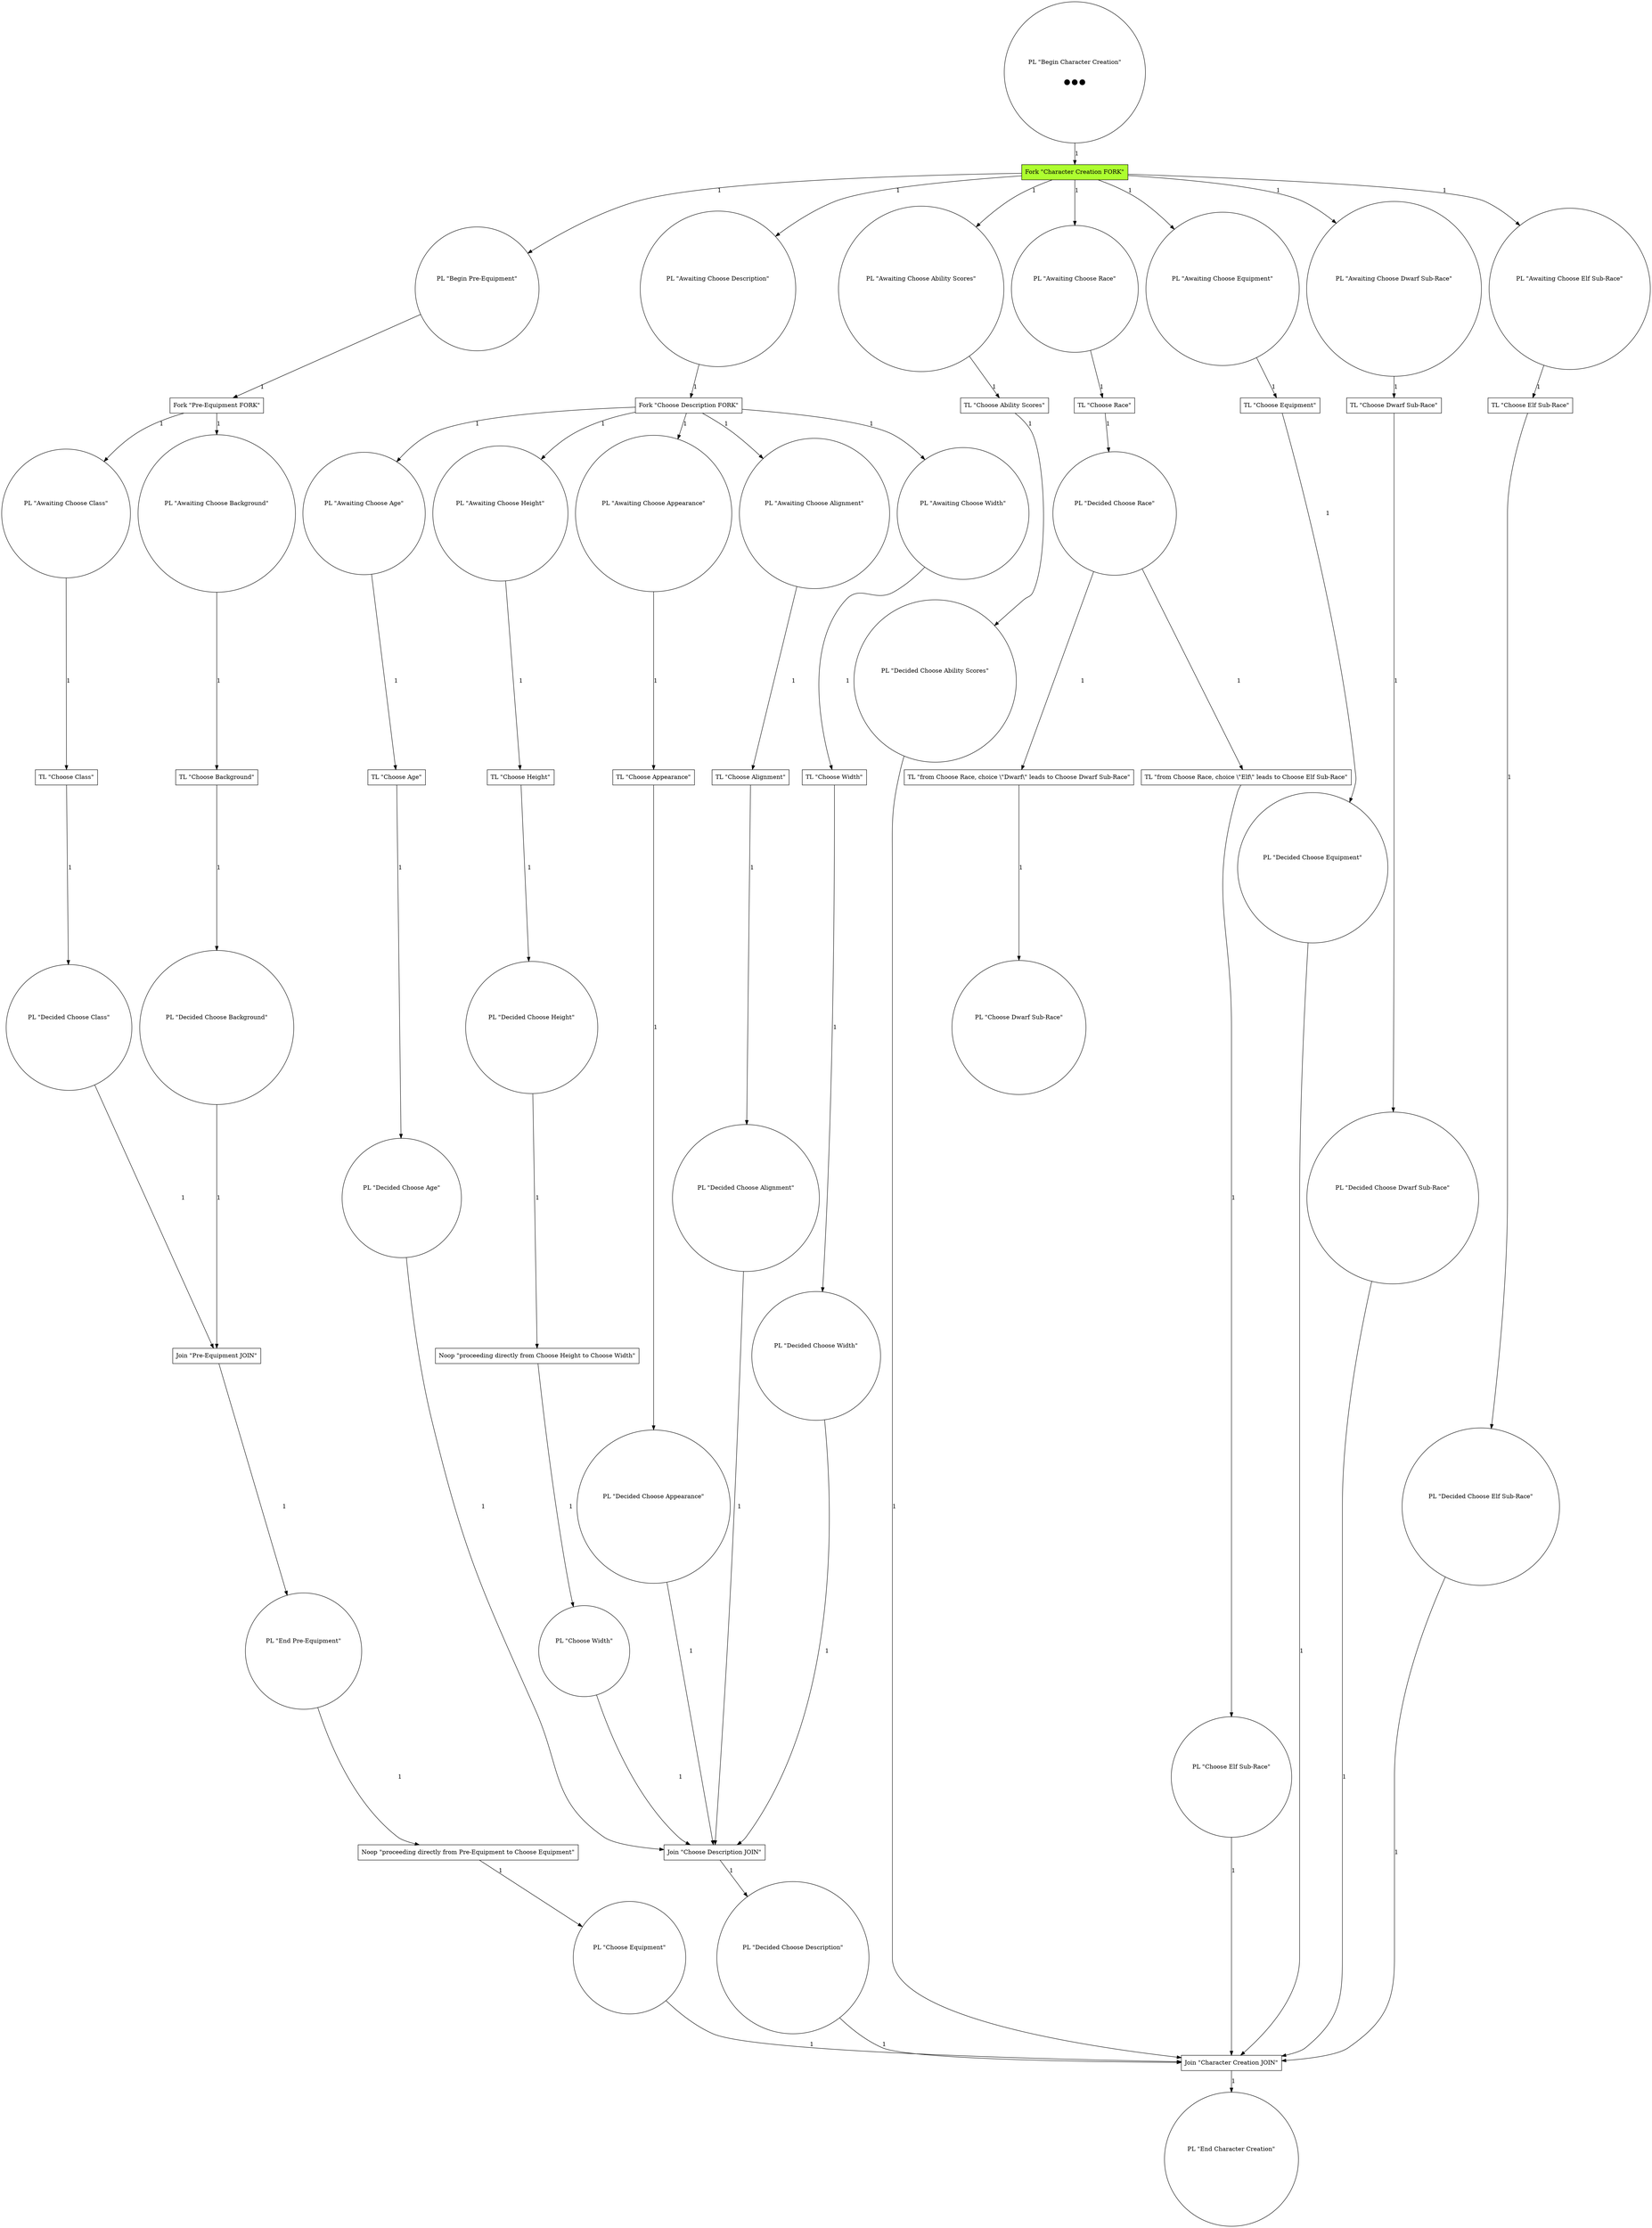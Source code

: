 digraph {
    1 [label="PL \"Begin Character Creation\"\n\n\n ⬤ ⬤ ⬤ "
      ,shape=circle];
    2 [label="PL \"Begin Pre-Equipment\"\n\n\n "
      ,shape=circle];
    3 [label="PL \"Awaiting Choose Class\"\n\n\n "
      ,shape=circle];
    4 [label="PL \"Decided Choose Class\"\n\n\n "
      ,shape=circle];
    5 [label="PL \"Awaiting Choose Background\"\n\n\n "
      ,shape=circle];
    6 [label="PL \"Decided Choose Background\"\n\n\n "
      ,shape=circle];
    7 [label="PL \"End Pre-Equipment\"\n\n\n "
      ,shape=circle];
    8 [label="PL \"Choose Equipment\"\n\n\n "
      ,shape=circle];
    9 [label="PL \"Awaiting Choose Description\"\n\n\n "
      ,shape=circle];
    10 [label="PL \"Awaiting Choose Age\"\n\n\n "
       ,shape=circle];
    11 [label="PL \"Decided Choose Age\"\n\n\n "
       ,shape=circle];
    12 [label="PL \"Awaiting Choose Height\"\n\n\n "
       ,shape=circle];
    13 [label="PL \"Decided Choose Height\"\n\n\n "
       ,shape=circle];
    14 [label="PL \"Choose Width\"\n\n\n "
       ,shape=circle];
    15 [label="PL \"Awaiting Choose Appearance\"\n\n\n "
       ,shape=circle];
    16 [label="PL \"Decided Choose Appearance\"\n\n\n "
       ,shape=circle];
    17 [label="PL \"Awaiting Choose Alignment\"\n\n\n "
       ,shape=circle];
    18 [label="PL \"Decided Choose Alignment\"\n\n\n "
       ,shape=circle];
    19 [label="PL \"Awaiting Choose Width\"\n\n\n "
       ,shape=circle];
    20 [label="PL \"Decided Choose Width\"\n\n\n "
       ,shape=circle];
    21 [label="PL \"Decided Choose Description\"\n\n\n "
       ,shape=circle];
    22 [label="PL \"Awaiting Choose Ability Scores\"\n\n\n "
       ,shape=circle];
    23 [label="PL \"Decided Choose Ability Scores\"\n\n\n "
       ,shape=circle];
    24 [label="PL \"Awaiting Choose Race\"\n\n\n "
       ,shape=circle];
    25 [label="PL \"Decided Choose Race\"\n\n\n "
       ,shape=circle];
    26 [label="PL \"Choose Dwarf Sub-Race\"\n\n\n "
       ,shape=circle];
    27 [label="PL \"Choose Elf Sub-Race\"\n\n\n "
       ,shape=circle];
    28 [label="PL \"Awaiting Choose Equipment\"\n\n\n "
       ,shape=circle];
    29 [label="PL \"Decided Choose Equipment\"\n\n\n "
       ,shape=circle];
    30 [label="PL \"Awaiting Choose Dwarf Sub-Race\"\n\n\n "
       ,shape=circle];
    31 [label="PL \"Decided Choose Dwarf Sub-Race\"\n\n\n "
       ,shape=circle];
    32 [label="PL \"Awaiting Choose Elf Sub-Race\"\n\n\n "
       ,shape=circle];
    33 [label="PL \"Decided Choose Elf Sub-Race\"\n\n\n "
       ,shape=circle];
    34 [label="PL \"End Character Creation\"\n\n\n "
       ,shape=circle];
    35 [label="Fork \"Character Creation FORK\""
       ,shape=box
       ,style=filled
       ,fillcolor=greenyellow];
    36 [label="Fork \"Pre-Equipment FORK\""
       ,shape=box];
    37 [label="TL \"Choose Class\""
       ,shape=box];
    38 [label="TL \"Choose Background\""
       ,shape=box];
    39 [label="Join \"Pre-Equipment JOIN\""
       ,shape=box];
    40 [label="Noop \"proceeding directly from Pre-Equipment to Choose Equipment\""
       ,shape=box];
    41 [label="Fork \"Choose Description FORK\""
       ,shape=box];
    42 [label="TL \"Choose Age\""
       ,shape=box];
    43 [label="TL \"Choose Height\""
       ,shape=box];
    44 [label="Noop \"proceeding directly from Choose Height to Choose Width\""
       ,shape=box];
    45 [label="TL \"Choose Appearance\""
       ,shape=box];
    46 [label="TL \"Choose Alignment\""
       ,shape=box];
    47 [label="TL \"Choose Width\""
       ,shape=box];
    48 [label="Join \"Choose Description JOIN\""
       ,shape=box];
    49 [label="TL \"Choose Ability Scores\""
       ,shape=box];
    50 [label="TL \"Choose Race\""
       ,shape=box];
    51 [label="TL \"from Choose Race, choice \\\"Dwarf\\\" leads to Choose Dwarf Sub-Race\""
       ,shape=box];
    52 [label="TL \"from Choose Race, choice \\\"Elf\\\" leads to Choose Elf Sub-Race\""
       ,shape=box];
    53 [label="TL \"Choose Equipment\""
       ,shape=box];
    54 [label="TL \"Choose Dwarf Sub-Race\""
       ,shape=box];
    55 [label="TL \"Choose Elf Sub-Race\""
       ,shape=box];
    56 [label="Join \"Character Creation JOIN\""
       ,shape=box];
    1 -> 35 [label=1];
    2 -> 36 [label=1];
    3 -> 37 [label=1];
    4 -> 39 [label=1];
    5 -> 38 [label=1];
    6 -> 39 [label=1];
    7 -> 40 [label=1];
    8 -> 56 [label=1];
    9 -> 41 [label=1];
    10 -> 42 [label=1];
    11 -> 48 [label=1];
    12 -> 43 [label=1];
    13 -> 44 [label=1];
    14 -> 48 [label=1];
    15 -> 45 [label=1];
    16 -> 48 [label=1];
    17 -> 46 [label=1];
    18 -> 48 [label=1];
    19 -> 47 [label=1];
    20 -> 48 [label=1];
    21 -> 56 [label=1];
    22 -> 49 [label=1];
    23 -> 56 [label=1];
    24 -> 50 [label=1];
    25 -> 51 [label=1];
    25 -> 52 [label=1];
    27 -> 56 [label=1];
    28 -> 53 [label=1];
    29 -> 56 [label=1];
    30 -> 54 [label=1];
    31 -> 56 [label=1];
    32 -> 55 [label=1];
    33 -> 56 [label=1];
    35 -> 2 [label=1];
    35 -> 9 [label=1];
    35 -> 22 [label=1];
    35 -> 24 [label=1];
    35 -> 28 [label=1];
    35 -> 30 [label=1];
    35 -> 32 [label=1];
    36 -> 3 [label=1];
    36 -> 5 [label=1];
    37 -> 4 [label=1];
    38 -> 6 [label=1];
    39 -> 7 [label=1];
    40 -> 8 [label=1];
    41 -> 10 [label=1];
    41 -> 12 [label=1];
    41 -> 15 [label=1];
    41 -> 17 [label=1];
    41 -> 19 [label=1];
    42 -> 11 [label=1];
    43 -> 13 [label=1];
    44 -> 14 [label=1];
    45 -> 16 [label=1];
    46 -> 18 [label=1];
    47 -> 20 [label=1];
    48 -> 21 [label=1];
    49 -> 23 [label=1];
    50 -> 25 [label=1];
    51 -> 26 [label=1];
    52 -> 27 [label=1];
    53 -> 29 [label=1];
    54 -> 31 [label=1];
    55 -> 33 [label=1];
    56 -> 34 [label=1];
}
